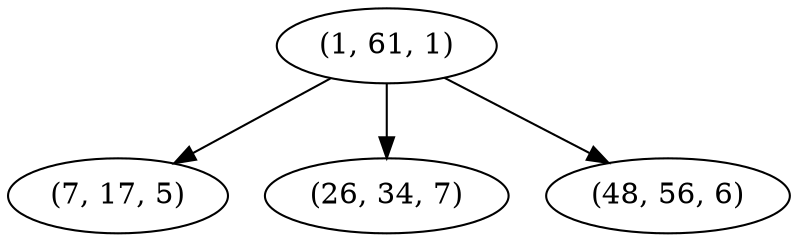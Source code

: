 digraph tree {
    "(1, 61, 1)";
    "(7, 17, 5)";
    "(26, 34, 7)";
    "(48, 56, 6)";
    "(1, 61, 1)" -> "(7, 17, 5)";
    "(1, 61, 1)" -> "(26, 34, 7)";
    "(1, 61, 1)" -> "(48, 56, 6)";
}
